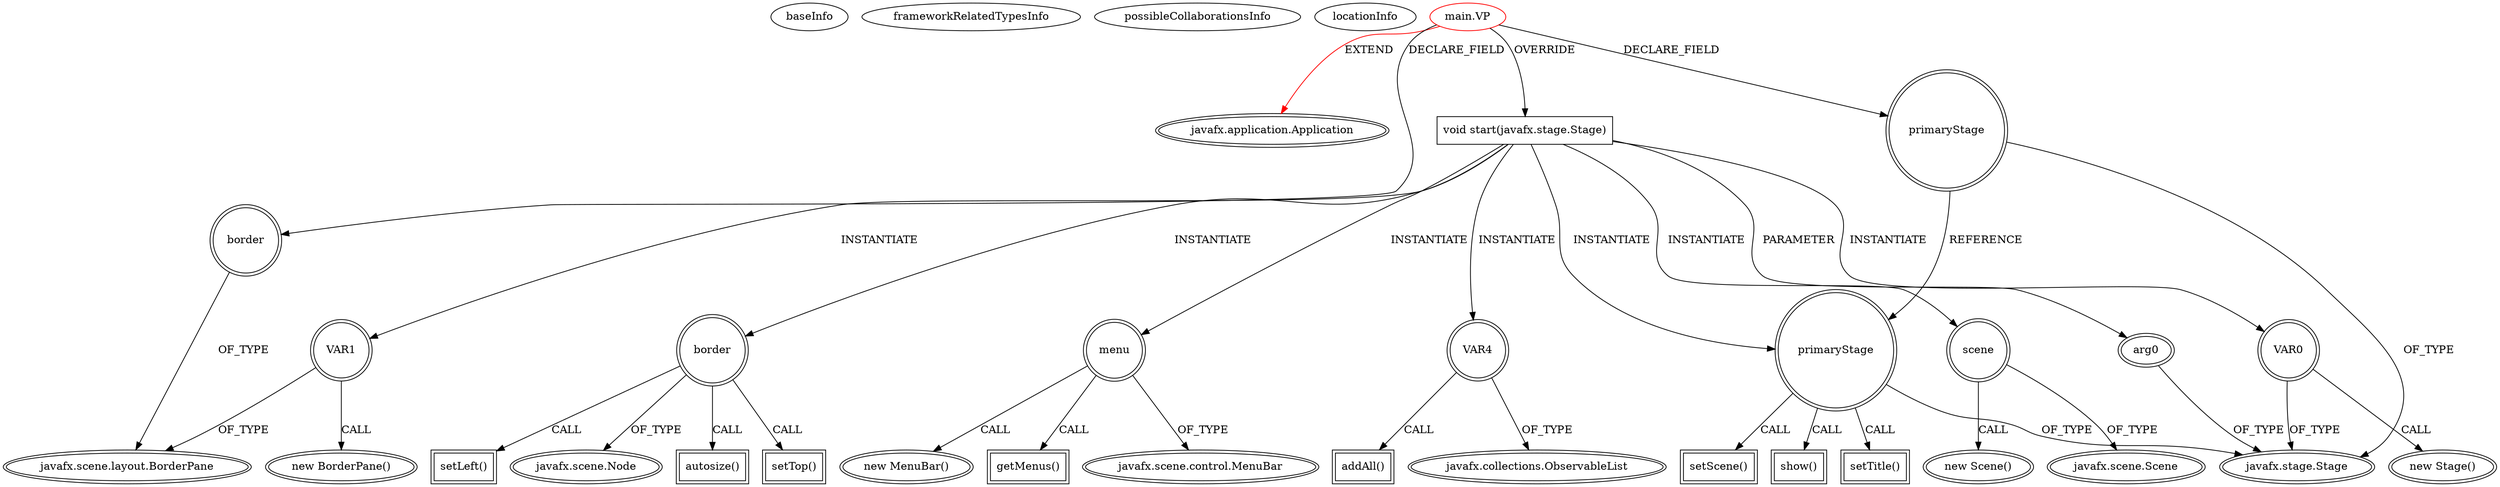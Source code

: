 digraph {
baseInfo[graphId=837,category="extension_graph",isAnonymous=false,possibleRelation=false]
frameworkRelatedTypesInfo[0="javafx.application.Application"]
possibleCollaborationsInfo[]
locationInfo[projectName="MWeigert-Vectron",filePath="/MWeigert-Vectron/Vectron-master/src/main/VP.java",contextSignature="VP",graphId="837"]
0[label="main.VP",vertexType="ROOT_CLIENT_CLASS_DECLARATION",isFrameworkType=false,color=red]
1[label="javafx.application.Application",vertexType="FRAMEWORK_CLASS_TYPE",isFrameworkType=true,peripheries=2]
2[label="border",vertexType="FIELD_DECLARATION",isFrameworkType=true,peripheries=2,shape=circle]
3[label="javafx.scene.layout.BorderPane",vertexType="FRAMEWORK_CLASS_TYPE",isFrameworkType=true,peripheries=2]
4[label="primaryStage",vertexType="FIELD_DECLARATION",isFrameworkType=true,peripheries=2,shape=circle]
5[label="javafx.stage.Stage",vertexType="FRAMEWORK_CLASS_TYPE",isFrameworkType=true,peripheries=2]
6[label="void start(javafx.stage.Stage)",vertexType="OVERRIDING_METHOD_DECLARATION",isFrameworkType=false,shape=box]
7[label="arg0",vertexType="PARAMETER_DECLARATION",isFrameworkType=true,peripheries=2]
10[label="VAR0",vertexType="VARIABLE_EXPRESION",isFrameworkType=true,peripheries=2,shape=circle]
9[label="new Stage()",vertexType="CONSTRUCTOR_CALL",isFrameworkType=true,peripheries=2]
13[label="VAR1",vertexType="VARIABLE_EXPRESION",isFrameworkType=true,peripheries=2,shape=circle]
12[label="new BorderPane()",vertexType="CONSTRUCTOR_CALL",isFrameworkType=true,peripheries=2]
15[label="border",vertexType="VARIABLE_EXPRESION",isFrameworkType=true,peripheries=2,shape=circle]
17[label="javafx.scene.Node",vertexType="FRAMEWORK_CLASS_TYPE",isFrameworkType=true,peripheries=2]
16[label="autosize()",vertexType="INSIDE_CALL",isFrameworkType=true,peripheries=2,shape=box]
19[label="menu",vertexType="VARIABLE_EXPRESION",isFrameworkType=true,peripheries=2,shape=circle]
20[label="javafx.scene.control.MenuBar",vertexType="FRAMEWORK_CLASS_TYPE",isFrameworkType=true,peripheries=2]
18[label="new MenuBar()",vertexType="CONSTRUCTOR_CALL",isFrameworkType=true,peripheries=2]
21[label="VAR4",vertexType="VARIABLE_EXPRESION",isFrameworkType=true,peripheries=2,shape=circle]
23[label="javafx.collections.ObservableList",vertexType="FRAMEWORK_INTERFACE_TYPE",isFrameworkType=true,peripheries=2]
22[label="addAll()",vertexType="INSIDE_CALL",isFrameworkType=true,peripheries=2,shape=box]
25[label="getMenus()",vertexType="INSIDE_CALL",isFrameworkType=true,peripheries=2,shape=box]
27[label="setTop()",vertexType="INSIDE_CALL",isFrameworkType=true,peripheries=2,shape=box]
29[label="setLeft()",vertexType="INSIDE_CALL",isFrameworkType=true,peripheries=2,shape=box]
31[label="scene",vertexType="VARIABLE_EXPRESION",isFrameworkType=true,peripheries=2,shape=circle]
32[label="javafx.scene.Scene",vertexType="FRAMEWORK_CLASS_TYPE",isFrameworkType=true,peripheries=2]
30[label="new Scene()",vertexType="CONSTRUCTOR_CALL",isFrameworkType=true,peripheries=2]
33[label="primaryStage",vertexType="VARIABLE_EXPRESION",isFrameworkType=true,peripheries=2,shape=circle]
34[label="setTitle()",vertexType="INSIDE_CALL",isFrameworkType=true,peripheries=2,shape=box]
37[label="setScene()",vertexType="INSIDE_CALL",isFrameworkType=true,peripheries=2,shape=box]
39[label="show()",vertexType="INSIDE_CALL",isFrameworkType=true,peripheries=2,shape=box]
0->1[label="EXTEND",color=red]
0->2[label="DECLARE_FIELD"]
2->3[label="OF_TYPE"]
0->4[label="DECLARE_FIELD"]
4->5[label="OF_TYPE"]
0->6[label="OVERRIDE"]
7->5[label="OF_TYPE"]
6->7[label="PARAMETER"]
6->10[label="INSTANTIATE"]
10->5[label="OF_TYPE"]
10->9[label="CALL"]
6->13[label="INSTANTIATE"]
13->3[label="OF_TYPE"]
13->12[label="CALL"]
6->15[label="INSTANTIATE"]
15->17[label="OF_TYPE"]
15->16[label="CALL"]
6->19[label="INSTANTIATE"]
19->20[label="OF_TYPE"]
19->18[label="CALL"]
6->21[label="INSTANTIATE"]
21->23[label="OF_TYPE"]
21->22[label="CALL"]
19->25[label="CALL"]
15->27[label="CALL"]
15->29[label="CALL"]
6->31[label="INSTANTIATE"]
31->32[label="OF_TYPE"]
31->30[label="CALL"]
6->33[label="INSTANTIATE"]
4->33[label="REFERENCE"]
33->5[label="OF_TYPE"]
33->34[label="CALL"]
33->37[label="CALL"]
33->39[label="CALL"]
}
